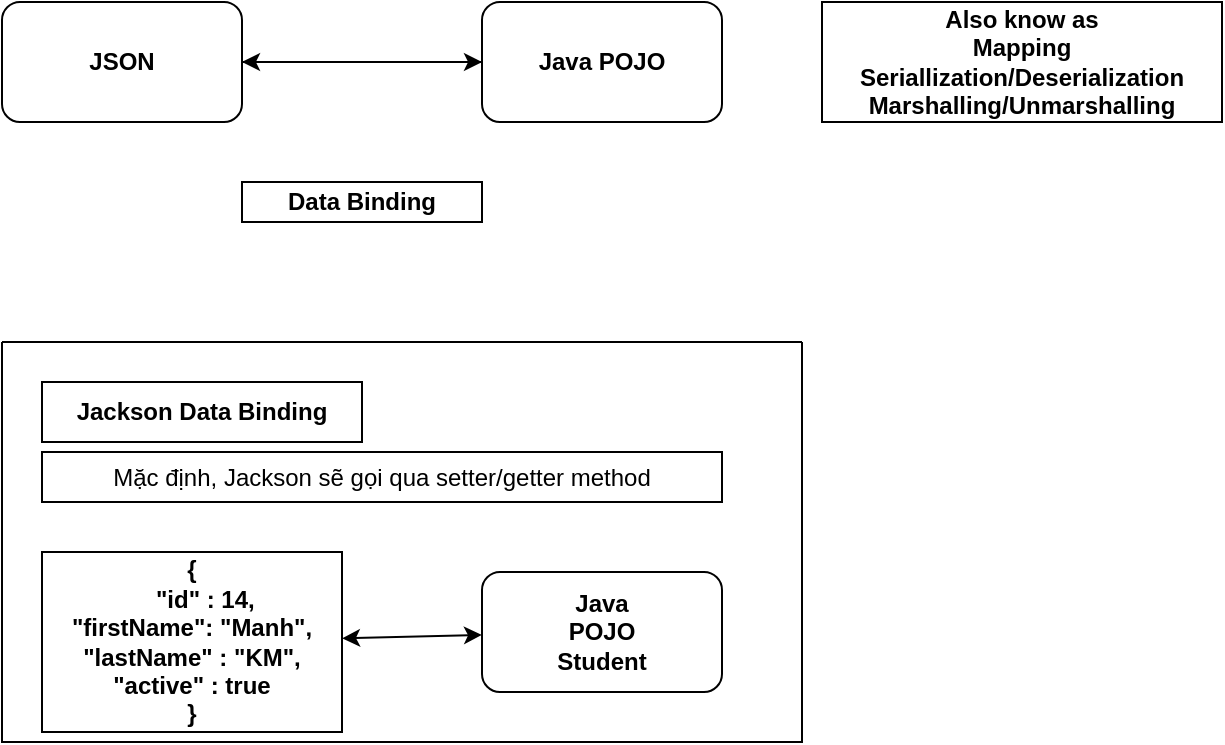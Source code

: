 <mxfile version="15.0.3" type="device"><diagram id="CuYEaY1R6pHFM3t4RTlP" name="Page-1"><mxGraphModel dx="649" dy="515" grid="1" gridSize="10" guides="1" tooltips="1" connect="1" arrows="1" fold="1" page="1" pageScale="1" pageWidth="827" pageHeight="1169" math="0" shadow="0"><root><mxCell id="0"/><mxCell id="1" parent="0"/><mxCell id="X2paaGJRi4UlrpIb34S_-2" value="Java POJO" style="rounded=1;whiteSpace=wrap;html=1;fontStyle=1" vertex="1" parent="1"><mxGeometry x="440" y="190" width="120" height="60" as="geometry"/></mxCell><mxCell id="X2paaGJRi4UlrpIb34S_-3" value="" style="endArrow=classic;html=1;exitX=1;exitY=0.5;exitDx=0;exitDy=0;" edge="1" parent="1" source="X2paaGJRi4UlrpIb34S_-1" target="X2paaGJRi4UlrpIb34S_-2"><mxGeometry width="50" height="50" relative="1" as="geometry"><mxPoint x="380" y="390" as="sourcePoint"/><mxPoint x="520" y="390" as="targetPoint"/></mxGeometry></mxCell><mxCell id="X2paaGJRi4UlrpIb34S_-4" value="" style="endArrow=classic;html=1;" edge="1" parent="1" source="X2paaGJRi4UlrpIb34S_-2" target="X2paaGJRi4UlrpIb34S_-1"><mxGeometry width="50" height="50" relative="1" as="geometry"><mxPoint x="320" y="430" as="sourcePoint"/><mxPoint x="370" y="380" as="targetPoint"/></mxGeometry></mxCell><mxCell id="X2paaGJRi4UlrpIb34S_-5" value="Data Binding" style="rounded=0;whiteSpace=wrap;html=1;fontStyle=1" vertex="1" parent="1"><mxGeometry x="320" y="280" width="120" height="20" as="geometry"/></mxCell><mxCell id="X2paaGJRi4UlrpIb34S_-6" value="Also know as&lt;br&gt;Mapping&lt;br&gt;Seriallization/Deserialization&lt;br&gt;Marshalling/Unmarshalling" style="rounded=0;whiteSpace=wrap;html=1;fontStyle=1" vertex="1" parent="1"><mxGeometry x="610" y="190" width="200" height="60" as="geometry"/></mxCell><mxCell id="X2paaGJRi4UlrpIb34S_-1" value="JSON" style="rounded=1;whiteSpace=wrap;html=1;fontStyle=1" vertex="1" parent="1"><mxGeometry x="200" y="190" width="120" height="60" as="geometry"/></mxCell><mxCell id="X2paaGJRi4UlrpIb34S_-7" value="" style="swimlane;startSize=0;rounded=1;html=1;" vertex="1" parent="1"><mxGeometry x="200" y="360" width="400" height="200" as="geometry"/></mxCell><mxCell id="X2paaGJRi4UlrpIb34S_-8" value="&lt;b&gt;Jackson Data Binding&lt;/b&gt;" style="rounded=0;whiteSpace=wrap;html=1;" vertex="1" parent="X2paaGJRi4UlrpIb34S_-7"><mxGeometry x="20" y="20" width="160" height="30" as="geometry"/></mxCell><mxCell id="X2paaGJRi4UlrpIb34S_-9" value="{&lt;br&gt;&amp;nbsp; &amp;nbsp; &quot;id&quot; : 14,&lt;br&gt;&quot;firstName&quot;: &quot;Manh&quot;,&lt;br&gt;&quot;lastName&quot; : &quot;KM&quot;,&lt;br&gt;&quot;active&quot; : true&lt;br&gt;}" style="rounded=0;whiteSpace=wrap;html=1;fontStyle=1" vertex="1" parent="X2paaGJRi4UlrpIb34S_-7"><mxGeometry x="20" y="105" width="150" height="90" as="geometry"/></mxCell><mxCell id="X2paaGJRi4UlrpIb34S_-10" value="Java&lt;br&gt;POJO&lt;br&gt;Student" style="rounded=1;whiteSpace=wrap;html=1;fontStyle=1" vertex="1" parent="X2paaGJRi4UlrpIb34S_-7"><mxGeometry x="240" y="115" width="120" height="60" as="geometry"/></mxCell><mxCell id="X2paaGJRi4UlrpIb34S_-12" value="" style="endArrow=classic;startArrow=classic;html=1;" edge="1" parent="X2paaGJRi4UlrpIb34S_-7" source="X2paaGJRi4UlrpIb34S_-9" target="X2paaGJRi4UlrpIb34S_-10"><mxGeometry width="50" height="50" relative="1" as="geometry"><mxPoint x="200" y="140" as="sourcePoint"/><mxPoint x="250" y="90" as="targetPoint"/></mxGeometry></mxCell><mxCell id="X2paaGJRi4UlrpIb34S_-13" value="Mặc định, Jackson sẽ gọi qua setter/getter method" style="rounded=0;whiteSpace=wrap;html=1;" vertex="1" parent="X2paaGJRi4UlrpIb34S_-7"><mxGeometry x="20" y="55" width="340" height="25" as="geometry"/></mxCell></root></mxGraphModel></diagram></mxfile>